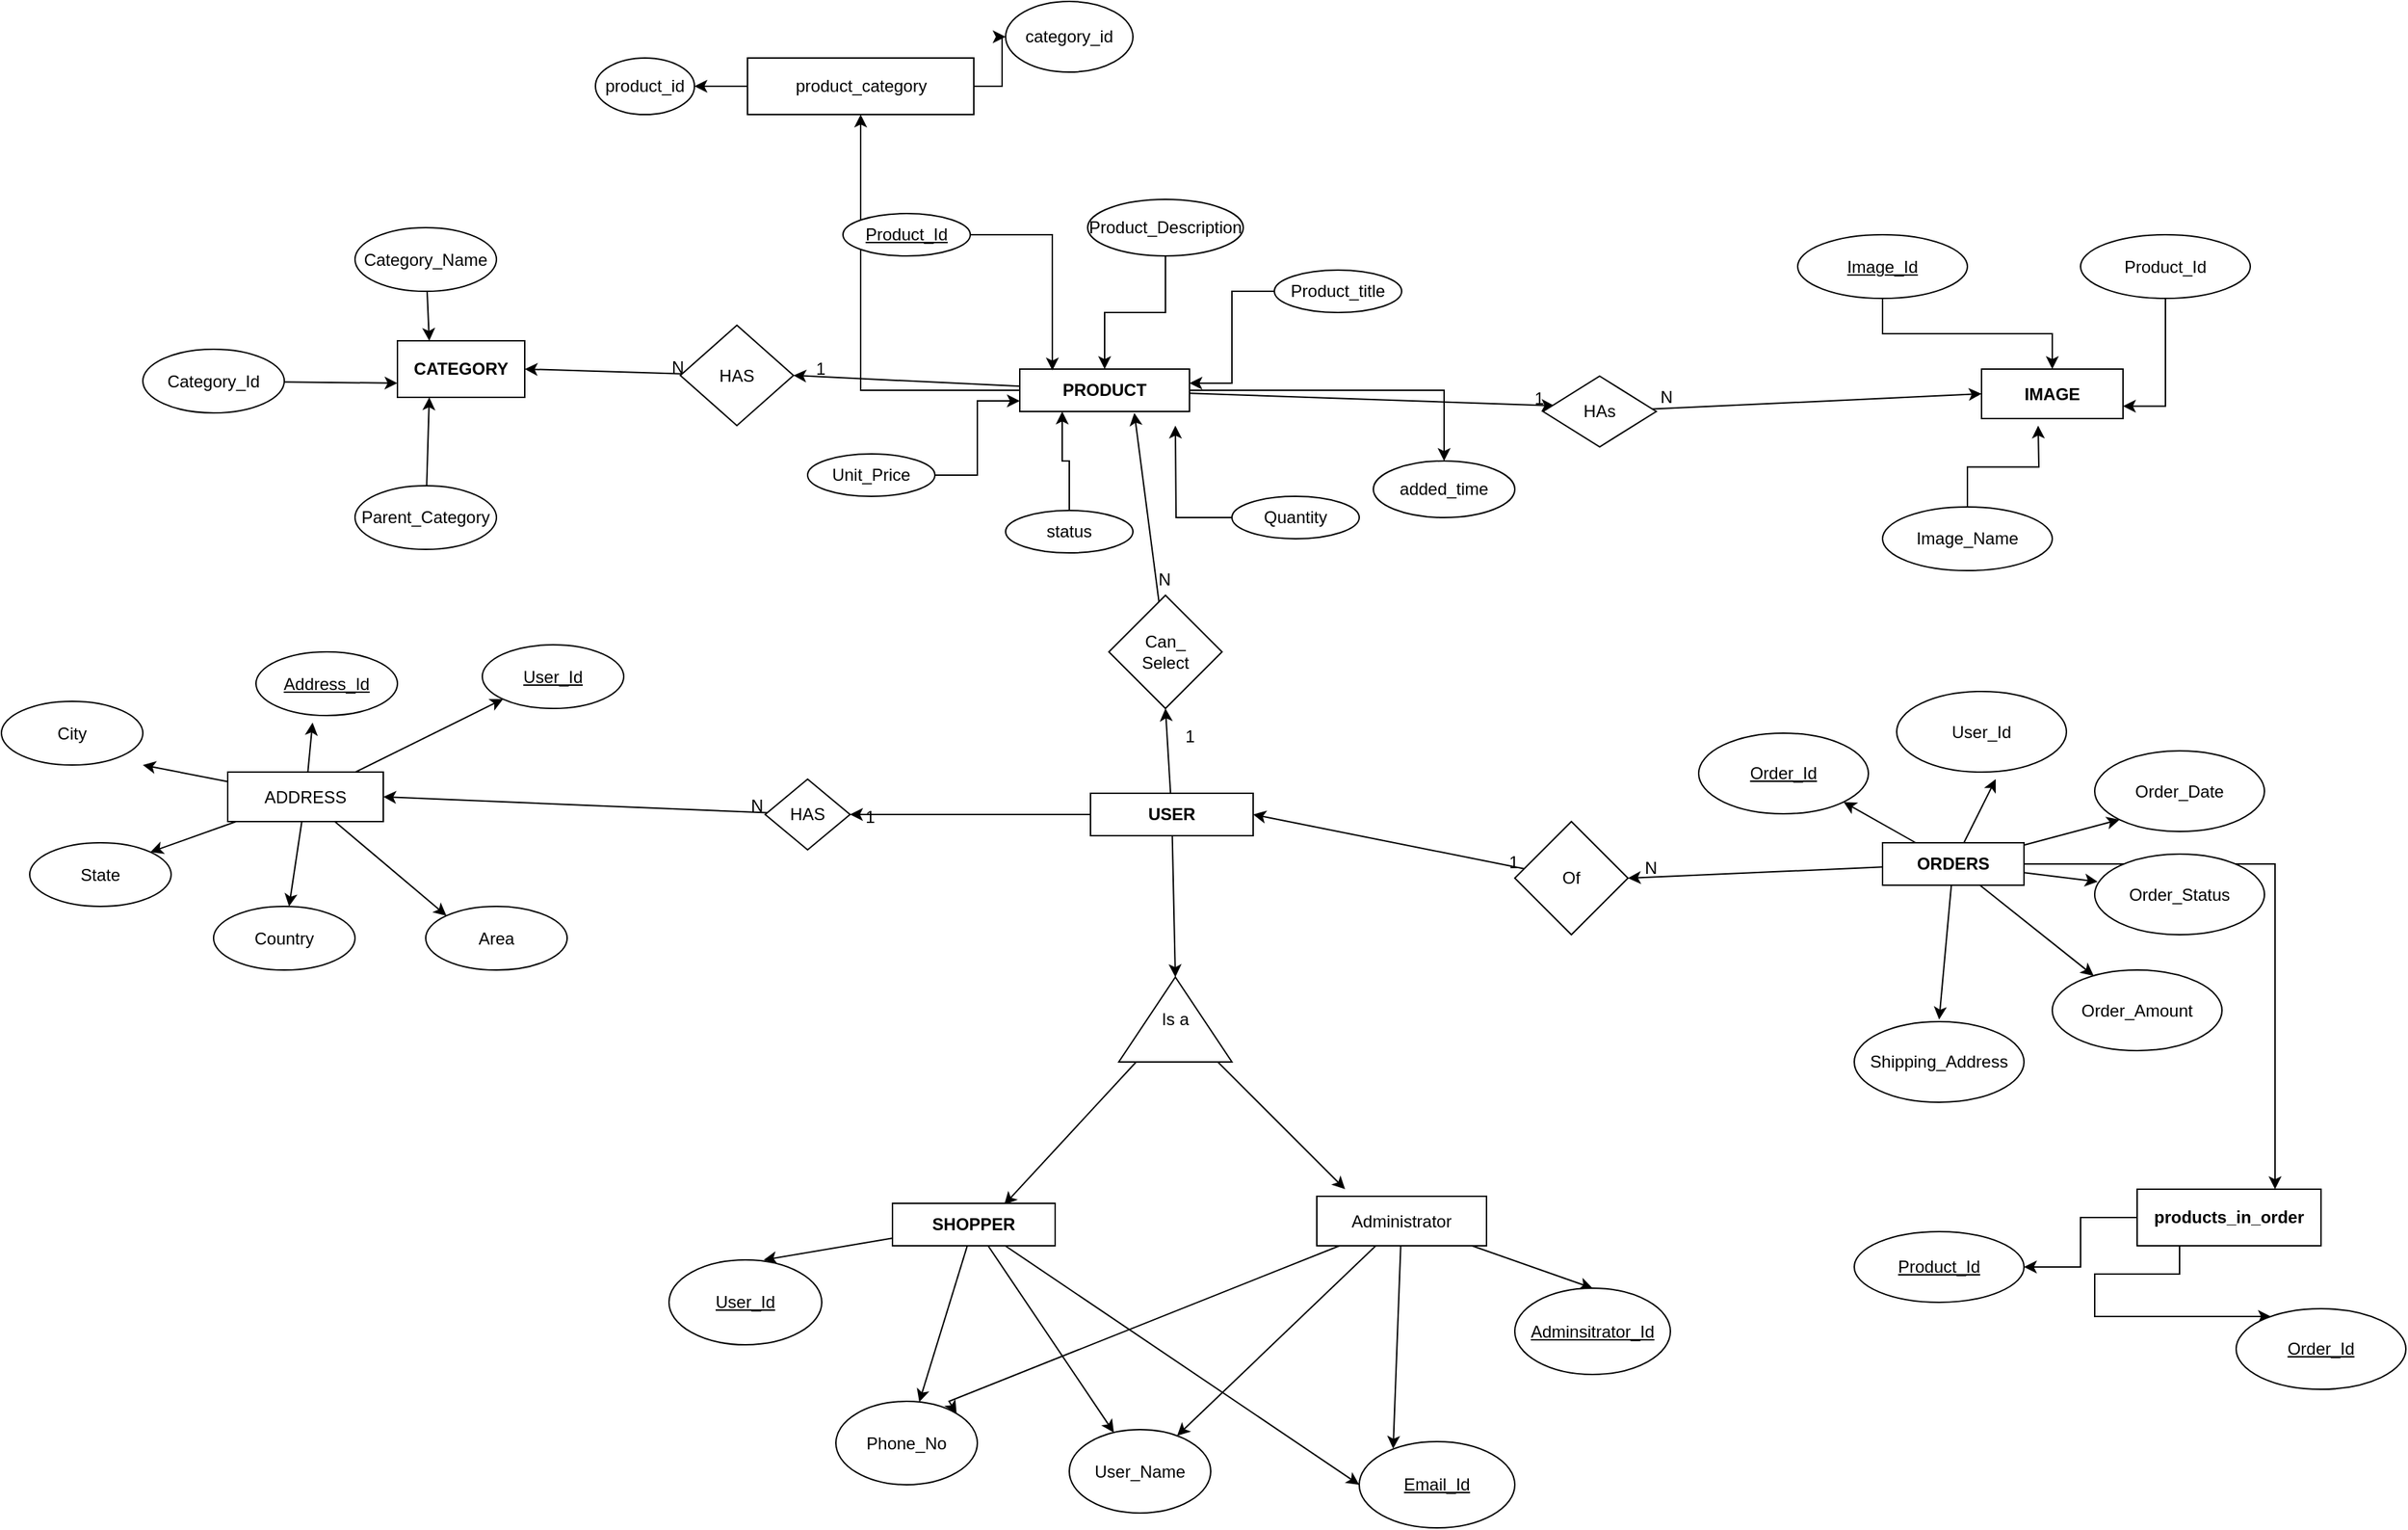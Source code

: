 <mxfile version="11.2.2" type="device" pages="1"><diagram id="30XFVmpmBYll_bQ-u8K9" name="Page-1"><mxGraphModel dx="1102" dy="567" grid="1" gridSize="10" guides="1" tooltips="1" connect="1" arrows="1" fold="1" page="1" pageScale="1" pageWidth="850" pageHeight="1100" math="0" shadow="0"><root><mxCell id="0"/><mxCell id="1" parent="0"/><mxCell id="avfpw9Mhm8iB3kP9FzC_-1" style="edgeStyle=none;rounded=0;orthogonalLoop=1;jettySize=auto;html=1;entryX=0.1;entryY=0.42;entryDx=0;entryDy=0;entryPerimeter=0;" parent="1" source="avfpw9Mhm8iB3kP9FzC_-3" target="avfpw9Mhm8iB3kP9FzC_-17" edge="1"><mxGeometry relative="1" as="geometry"/></mxCell><mxCell id="avfpw9Mhm8iB3kP9FzC_-2" style="edgeStyle=none;rounded=0;orthogonalLoop=1;jettySize=auto;html=1;entryX=1;entryY=0.5;entryDx=0;entryDy=0;" parent="1" source="avfpw9Mhm8iB3kP9FzC_-3" target="avfpw9Mhm8iB3kP9FzC_-35" edge="1"><mxGeometry relative="1" as="geometry"><mxPoint x="680" y="500" as="targetPoint"/></mxGeometry></mxCell><mxCell id="krE3_7-9GtXC_0aFvj1F-1" style="edgeStyle=orthogonalEdgeStyle;rounded=0;orthogonalLoop=1;jettySize=auto;html=1;" edge="1" parent="1" source="avfpw9Mhm8iB3kP9FzC_-3" target="krE3_7-9GtXC_0aFvj1F-2"><mxGeometry relative="1" as="geometry"><mxPoint x="1100" y="590" as="targetPoint"/></mxGeometry></mxCell><mxCell id="krE3_7-9GtXC_0aFvj1F-3" style="edgeStyle=orthogonalEdgeStyle;rounded=0;orthogonalLoop=1;jettySize=auto;html=1;" edge="1" parent="1" source="avfpw9Mhm8iB3kP9FzC_-3" target="krE3_7-9GtXC_0aFvj1F-4"><mxGeometry relative="1" as="geometry"><mxPoint x="680" y="230" as="targetPoint"/></mxGeometry></mxCell><mxCell id="avfpw9Mhm8iB3kP9FzC_-3" value="&lt;b&gt;PRODUCT&lt;/b&gt;" style="rounded=0;whiteSpace=wrap;html=1;" parent="1" vertex="1"><mxGeometry x="820" y="490" width="120" height="30" as="geometry"/></mxCell><mxCell id="avfpw9Mhm8iB3kP9FzC_-4" style="edgeStyle=orthogonalEdgeStyle;rounded=0;orthogonalLoop=1;jettySize=auto;html=1;entryX=0;entryY=0.75;entryDx=0;entryDy=0;" parent="1" source="avfpw9Mhm8iB3kP9FzC_-5" target="avfpw9Mhm8iB3kP9FzC_-3" edge="1"><mxGeometry relative="1" as="geometry"/></mxCell><mxCell id="avfpw9Mhm8iB3kP9FzC_-5" value="Unit_Price" style="ellipse;whiteSpace=wrap;html=1;" parent="1" vertex="1"><mxGeometry x="670" y="550" width="90" height="30" as="geometry"/></mxCell><mxCell id="avfpw9Mhm8iB3kP9FzC_-6" style="edgeStyle=orthogonalEdgeStyle;rounded=0;orthogonalLoop=1;jettySize=auto;html=1;entryX=0.25;entryY=1;entryDx=0;entryDy=0;" parent="1" source="avfpw9Mhm8iB3kP9FzC_-7" target="avfpw9Mhm8iB3kP9FzC_-3" edge="1"><mxGeometry relative="1" as="geometry"/></mxCell><mxCell id="avfpw9Mhm8iB3kP9FzC_-7" value="status" style="ellipse;whiteSpace=wrap;html=1;" parent="1" vertex="1"><mxGeometry x="810" y="590" width="90" height="30" as="geometry"/></mxCell><mxCell id="avfpw9Mhm8iB3kP9FzC_-8" style="edgeStyle=orthogonalEdgeStyle;rounded=0;orthogonalLoop=1;jettySize=auto;html=1;" parent="1" source="avfpw9Mhm8iB3kP9FzC_-9" edge="1"><mxGeometry relative="1" as="geometry"><mxPoint x="930" y="530" as="targetPoint"/></mxGeometry></mxCell><mxCell id="avfpw9Mhm8iB3kP9FzC_-9" value="Quantity" style="ellipse;whiteSpace=wrap;html=1;" parent="1" vertex="1"><mxGeometry x="970" y="580" width="90" height="30" as="geometry"/></mxCell><mxCell id="avfpw9Mhm8iB3kP9FzC_-10" style="edgeStyle=orthogonalEdgeStyle;rounded=0;orthogonalLoop=1;jettySize=auto;html=1;" parent="1" source="avfpw9Mhm8iB3kP9FzC_-11" edge="1"><mxGeometry relative="1" as="geometry"><mxPoint x="940" y="500" as="targetPoint"/><Array as="points"><mxPoint x="970" y="435"/><mxPoint x="970" y="500"/><mxPoint x="940" y="500"/></Array></mxGeometry></mxCell><mxCell id="avfpw9Mhm8iB3kP9FzC_-11" value="Product_title" style="ellipse;whiteSpace=wrap;html=1;" parent="1" vertex="1"><mxGeometry x="1000" y="420" width="90" height="30" as="geometry"/></mxCell><mxCell id="avfpw9Mhm8iB3kP9FzC_-12" value="" style="edgeStyle=orthogonalEdgeStyle;rounded=0;orthogonalLoop=1;jettySize=auto;html=1;" parent="1" source="avfpw9Mhm8iB3kP9FzC_-13" target="avfpw9Mhm8iB3kP9FzC_-3" edge="1"><mxGeometry relative="1" as="geometry"/></mxCell><mxCell id="avfpw9Mhm8iB3kP9FzC_-13" value="Product_Description" style="ellipse;whiteSpace=wrap;html=1;" parent="1" vertex="1"><mxGeometry x="868" y="370" width="110" height="40" as="geometry"/></mxCell><mxCell id="avfpw9Mhm8iB3kP9FzC_-14" style="edgeStyle=orthogonalEdgeStyle;rounded=0;orthogonalLoop=1;jettySize=auto;html=1;entryX=0.192;entryY=0.033;entryDx=0;entryDy=0;entryPerimeter=0;" parent="1" source="avfpw9Mhm8iB3kP9FzC_-15" target="avfpw9Mhm8iB3kP9FzC_-3" edge="1"><mxGeometry relative="1" as="geometry"/></mxCell><mxCell id="avfpw9Mhm8iB3kP9FzC_-15" value="&lt;u&gt;Product_Id&lt;/u&gt;" style="ellipse;whiteSpace=wrap;html=1;" parent="1" vertex="1"><mxGeometry x="695" y="380" width="90" height="30" as="geometry"/></mxCell><mxCell id="avfpw9Mhm8iB3kP9FzC_-16" style="edgeStyle=none;rounded=0;orthogonalLoop=1;jettySize=auto;html=1;entryX=0;entryY=0.5;entryDx=0;entryDy=0;" parent="1" source="avfpw9Mhm8iB3kP9FzC_-17" target="avfpw9Mhm8iB3kP9FzC_-18" edge="1"><mxGeometry relative="1" as="geometry"/></mxCell><mxCell id="avfpw9Mhm8iB3kP9FzC_-17" value="HAs" style="rhombus;whiteSpace=wrap;html=1;" parent="1" vertex="1"><mxGeometry x="1190" y="495" width="80" height="50" as="geometry"/></mxCell><mxCell id="avfpw9Mhm8iB3kP9FzC_-18" value="&lt;b&gt;IMAGE&lt;/b&gt;" style="rounded=0;whiteSpace=wrap;html=1;" parent="1" vertex="1"><mxGeometry x="1500" y="490" width="100" height="35" as="geometry"/></mxCell><mxCell id="avfpw9Mhm8iB3kP9FzC_-19" style="edgeStyle=orthogonalEdgeStyle;rounded=0;orthogonalLoop=1;jettySize=auto;html=1;exitX=0.5;exitY=1;exitDx=0;exitDy=0;entryX=0.5;entryY=0;entryDx=0;entryDy=0;" parent="1" source="avfpw9Mhm8iB3kP9FzC_-20" target="avfpw9Mhm8iB3kP9FzC_-18" edge="1"><mxGeometry relative="1" as="geometry"><mxPoint x="1430" y="480" as="targetPoint"/></mxGeometry></mxCell><mxCell id="avfpw9Mhm8iB3kP9FzC_-20" value="&lt;u&gt;Image_Id&lt;/u&gt;" style="ellipse;whiteSpace=wrap;html=1;" parent="1" vertex="1"><mxGeometry x="1370" y="395" width="120" height="45" as="geometry"/></mxCell><mxCell id="avfpw9Mhm8iB3kP9FzC_-21" style="edgeStyle=orthogonalEdgeStyle;rounded=0;orthogonalLoop=1;jettySize=auto;html=1;entryX=1;entryY=0.75;entryDx=0;entryDy=0;" parent="1" source="avfpw9Mhm8iB3kP9FzC_-22" target="avfpw9Mhm8iB3kP9FzC_-18" edge="1"><mxGeometry relative="1" as="geometry"/></mxCell><mxCell id="avfpw9Mhm8iB3kP9FzC_-22" value="Product_Id" style="ellipse;whiteSpace=wrap;html=1;" parent="1" vertex="1"><mxGeometry x="1570" y="395" width="120" height="45" as="geometry"/></mxCell><mxCell id="avfpw9Mhm8iB3kP9FzC_-23" style="edgeStyle=orthogonalEdgeStyle;rounded=0;orthogonalLoop=1;jettySize=auto;html=1;" parent="1" source="avfpw9Mhm8iB3kP9FzC_-24" edge="1"><mxGeometry relative="1" as="geometry"><mxPoint x="1540" y="530" as="targetPoint"/></mxGeometry></mxCell><mxCell id="avfpw9Mhm8iB3kP9FzC_-24" value="Image_Name" style="ellipse;whiteSpace=wrap;html=1;" parent="1" vertex="1"><mxGeometry x="1430" y="587.5" width="120" height="45" as="geometry"/></mxCell><mxCell id="avfpw9Mhm8iB3kP9FzC_-25" value="1" style="text;html=1;resizable=0;points=[];autosize=1;align=left;verticalAlign=top;spacingTop=-4;" parent="1" vertex="1"><mxGeometry x="1182" y="501" width="20" height="20" as="geometry"/></mxCell><mxCell id="avfpw9Mhm8iB3kP9FzC_-26" value="N" style="text;html=1;resizable=0;points=[];autosize=1;align=left;verticalAlign=top;spacingTop=-4;" parent="1" vertex="1"><mxGeometry x="1271" y="500" width="20" height="20" as="geometry"/></mxCell><mxCell id="avfpw9Mhm8iB3kP9FzC_-27" value="&lt;b&gt;CATEGORY&lt;/b&gt;" style="rounded=0;whiteSpace=wrap;html=1;" parent="1" vertex="1"><mxGeometry x="380" y="470" width="90" height="40" as="geometry"/></mxCell><mxCell id="avfpw9Mhm8iB3kP9FzC_-28" style="edgeStyle=none;rounded=0;orthogonalLoop=1;jettySize=auto;html=1;entryX=0;entryY=0.75;entryDx=0;entryDy=0;" parent="1" source="avfpw9Mhm8iB3kP9FzC_-29" target="avfpw9Mhm8iB3kP9FzC_-27" edge="1"><mxGeometry relative="1" as="geometry"/></mxCell><mxCell id="avfpw9Mhm8iB3kP9FzC_-29" value="Category_Id" style="ellipse;whiteSpace=wrap;html=1;" parent="1" vertex="1"><mxGeometry x="200" y="476" width="100" height="45" as="geometry"/></mxCell><mxCell id="avfpw9Mhm8iB3kP9FzC_-30" style="edgeStyle=none;rounded=0;orthogonalLoop=1;jettySize=auto;html=1;entryX=0.25;entryY=1;entryDx=0;entryDy=0;" parent="1" source="avfpw9Mhm8iB3kP9FzC_-31" target="avfpw9Mhm8iB3kP9FzC_-27" edge="1"><mxGeometry relative="1" as="geometry"/></mxCell><mxCell id="avfpw9Mhm8iB3kP9FzC_-31" value="Parent_Category" style="ellipse;whiteSpace=wrap;html=1;" parent="1" vertex="1"><mxGeometry x="350" y="572.5" width="100" height="45" as="geometry"/></mxCell><mxCell id="avfpw9Mhm8iB3kP9FzC_-32" style="edgeStyle=none;rounded=0;orthogonalLoop=1;jettySize=auto;html=1;entryX=0.25;entryY=0;entryDx=0;entryDy=0;" parent="1" source="avfpw9Mhm8iB3kP9FzC_-33" target="avfpw9Mhm8iB3kP9FzC_-27" edge="1"><mxGeometry relative="1" as="geometry"/></mxCell><mxCell id="avfpw9Mhm8iB3kP9FzC_-33" value="Category_Name" style="ellipse;whiteSpace=wrap;html=1;" parent="1" vertex="1"><mxGeometry x="350" y="390" width="100" height="45" as="geometry"/></mxCell><mxCell id="avfpw9Mhm8iB3kP9FzC_-34" style="edgeStyle=none;rounded=0;orthogonalLoop=1;jettySize=auto;html=1;entryX=1;entryY=0.5;entryDx=0;entryDy=0;" parent="1" source="avfpw9Mhm8iB3kP9FzC_-35" target="avfpw9Mhm8iB3kP9FzC_-27" edge="1"><mxGeometry relative="1" as="geometry"/></mxCell><mxCell id="avfpw9Mhm8iB3kP9FzC_-35" value="HAS" style="rhombus;whiteSpace=wrap;html=1;" parent="1" vertex="1"><mxGeometry x="580" y="459" width="80" height="71" as="geometry"/></mxCell><mxCell id="avfpw9Mhm8iB3kP9FzC_-36" value="1" style="text;html=1;resizable=0;points=[];autosize=1;align=left;verticalAlign=top;spacingTop=-4;" parent="1" vertex="1"><mxGeometry x="674" y="480" width="20" height="20" as="geometry"/></mxCell><mxCell id="avfpw9Mhm8iB3kP9FzC_-37" value="N" style="text;html=1;resizable=0;points=[];autosize=1;align=left;verticalAlign=top;spacingTop=-4;" parent="1" vertex="1"><mxGeometry x="572" y="479" width="20" height="20" as="geometry"/></mxCell><mxCell id="avfpw9Mhm8iB3kP9FzC_-38" style="edgeStyle=none;rounded=0;orthogonalLoop=1;jettySize=auto;html=1;entryX=1;entryY=0.5;entryDx=0;entryDy=0;" parent="1" source="avfpw9Mhm8iB3kP9FzC_-42" target="avfpw9Mhm8iB3kP9FzC_-45" edge="1"><mxGeometry relative="1" as="geometry"/></mxCell><mxCell id="avfpw9Mhm8iB3kP9FzC_-39" style="edgeStyle=none;rounded=0;orthogonalLoop=1;jettySize=auto;html=1;entryX=0.5;entryY=1;entryDx=0;entryDy=0;" parent="1" source="avfpw9Mhm8iB3kP9FzC_-42" target="avfpw9Mhm8iB3kP9FzC_-62" edge="1"><mxGeometry relative="1" as="geometry"/></mxCell><mxCell id="avfpw9Mhm8iB3kP9FzC_-40" value="1" style="text;html=1;resizable=0;points=[];align=center;verticalAlign=middle;labelBackgroundColor=#ffffff;" parent="avfpw9Mhm8iB3kP9FzC_-39" vertex="1" connectable="0"><mxGeometry x="0.463" y="-2" relative="1" as="geometry"><mxPoint x="14" y="4" as="offset"/></mxGeometry></mxCell><mxCell id="avfpw9Mhm8iB3kP9FzC_-41" style="edgeStyle=none;rounded=0;orthogonalLoop=1;jettySize=auto;html=1;entryX=1;entryY=0.5;entryDx=0;entryDy=0;" parent="1" source="avfpw9Mhm8iB3kP9FzC_-42" target="avfpw9Mhm8iB3kP9FzC_-78" edge="1"><mxGeometry relative="1" as="geometry"/></mxCell><mxCell id="avfpw9Mhm8iB3kP9FzC_-42" value="&lt;b&gt;USER&lt;/b&gt;" style="rounded=0;whiteSpace=wrap;html=1;" parent="1" vertex="1"><mxGeometry x="870" y="790" width="115" height="30" as="geometry"/></mxCell><mxCell id="avfpw9Mhm8iB3kP9FzC_-43" style="edgeStyle=none;rounded=0;orthogonalLoop=1;jettySize=auto;html=1;entryX=0.687;entryY=0.033;entryDx=0;entryDy=0;entryPerimeter=0;" parent="1" source="avfpw9Mhm8iB3kP9FzC_-45" target="avfpw9Mhm8iB3kP9FzC_-50" edge="1"><mxGeometry relative="1" as="geometry"/></mxCell><mxCell id="avfpw9Mhm8iB3kP9FzC_-44" style="edgeStyle=none;rounded=0;orthogonalLoop=1;jettySize=auto;html=1;" parent="1" source="avfpw9Mhm8iB3kP9FzC_-45" edge="1"><mxGeometry relative="1" as="geometry"><mxPoint x="1050" y="1070" as="targetPoint"/></mxGeometry></mxCell><mxCell id="avfpw9Mhm8iB3kP9FzC_-45" value="Is a" style="triangle;whiteSpace=wrap;html=1;direction=north;" parent="1" vertex="1"><mxGeometry x="890" y="920" width="80" height="60" as="geometry"/></mxCell><mxCell id="avfpw9Mhm8iB3kP9FzC_-46" style="edgeStyle=none;rounded=0;orthogonalLoop=1;jettySize=auto;html=1;entryX=0.62;entryY=0;entryDx=0;entryDy=0;entryPerimeter=0;" parent="1" source="avfpw9Mhm8iB3kP9FzC_-50" target="avfpw9Mhm8iB3kP9FzC_-59" edge="1"><mxGeometry relative="1" as="geometry"/></mxCell><mxCell id="avfpw9Mhm8iB3kP9FzC_-47" style="edgeStyle=none;rounded=0;orthogonalLoop=1;jettySize=auto;html=1;" parent="1" source="avfpw9Mhm8iB3kP9FzC_-50" target="avfpw9Mhm8iB3kP9FzC_-57" edge="1"><mxGeometry relative="1" as="geometry"><mxPoint x="810" y="1220" as="targetPoint"/></mxGeometry></mxCell><mxCell id="avfpw9Mhm8iB3kP9FzC_-48" style="edgeStyle=none;rounded=0;orthogonalLoop=1;jettySize=auto;html=1;" parent="1" source="avfpw9Mhm8iB3kP9FzC_-50" target="avfpw9Mhm8iB3kP9FzC_-56" edge="1"><mxGeometry relative="1" as="geometry"/></mxCell><mxCell id="avfpw9Mhm8iB3kP9FzC_-49" style="edgeStyle=none;rounded=0;orthogonalLoop=1;jettySize=auto;html=1;entryX=0;entryY=0.5;entryDx=0;entryDy=0;" parent="1" source="avfpw9Mhm8iB3kP9FzC_-50" target="avfpw9Mhm8iB3kP9FzC_-58" edge="1"><mxGeometry relative="1" as="geometry"/></mxCell><mxCell id="avfpw9Mhm8iB3kP9FzC_-50" value="&lt;b&gt;SHOPPER&lt;/b&gt;" style="rounded=0;whiteSpace=wrap;html=1;" parent="1" vertex="1"><mxGeometry x="730" y="1080" width="115" height="30" as="geometry"/></mxCell><mxCell id="avfpw9Mhm8iB3kP9FzC_-51" style="edgeStyle=none;rounded=0;orthogonalLoop=1;jettySize=auto;html=1;entryX=0.218;entryY=0.082;entryDx=0;entryDy=0;entryPerimeter=0;" parent="1" source="avfpw9Mhm8iB3kP9FzC_-55" target="avfpw9Mhm8iB3kP9FzC_-58" edge="1"><mxGeometry relative="1" as="geometry"/></mxCell><mxCell id="avfpw9Mhm8iB3kP9FzC_-52" style="edgeStyle=none;rounded=0;orthogonalLoop=1;jettySize=auto;html=1;" parent="1" source="avfpw9Mhm8iB3kP9FzC_-55" target="avfpw9Mhm8iB3kP9FzC_-56" edge="1"><mxGeometry relative="1" as="geometry"/></mxCell><mxCell id="avfpw9Mhm8iB3kP9FzC_-53" style="edgeStyle=none;rounded=0;orthogonalLoop=1;jettySize=auto;html=1;entryX=1;entryY=0;entryDx=0;entryDy=0;" parent="1" source="avfpw9Mhm8iB3kP9FzC_-55" target="avfpw9Mhm8iB3kP9FzC_-57" edge="1"><mxGeometry relative="1" as="geometry"><Array as="points"><mxPoint x="770" y="1220"/></Array></mxGeometry></mxCell><mxCell id="avfpw9Mhm8iB3kP9FzC_-54" style="edgeStyle=none;rounded=0;orthogonalLoop=1;jettySize=auto;html=1;entryX=0.5;entryY=0;entryDx=0;entryDy=0;" parent="1" source="avfpw9Mhm8iB3kP9FzC_-55" target="avfpw9Mhm8iB3kP9FzC_-76" edge="1"><mxGeometry relative="1" as="geometry"/></mxCell><mxCell id="avfpw9Mhm8iB3kP9FzC_-55" value="Administrator" style="rounded=0;whiteSpace=wrap;html=1;" parent="1" vertex="1"><mxGeometry x="1030" y="1075" width="120" height="35" as="geometry"/></mxCell><mxCell id="avfpw9Mhm8iB3kP9FzC_-56" value="User_Name" style="ellipse;whiteSpace=wrap;html=1;" parent="1" vertex="1"><mxGeometry x="855" y="1240" width="100" height="59" as="geometry"/></mxCell><mxCell id="avfpw9Mhm8iB3kP9FzC_-57" value="Phone_No" style="ellipse;whiteSpace=wrap;html=1;" parent="1" vertex="1"><mxGeometry x="690" y="1220" width="100" height="59" as="geometry"/></mxCell><mxCell id="avfpw9Mhm8iB3kP9FzC_-58" value="&lt;u&gt;Email_Id&lt;/u&gt;" style="ellipse;whiteSpace=wrap;html=1;" parent="1" vertex="1"><mxGeometry x="1060" y="1248.5" width="110" height="61" as="geometry"/></mxCell><mxCell id="avfpw9Mhm8iB3kP9FzC_-59" value="&lt;u&gt;User_Id&lt;/u&gt;" style="ellipse;whiteSpace=wrap;html=1;" parent="1" vertex="1"><mxGeometry x="572" y="1120" width="108" height="60" as="geometry"/></mxCell><mxCell id="avfpw9Mhm8iB3kP9FzC_-60" style="edgeStyle=none;rounded=0;orthogonalLoop=1;jettySize=auto;html=1;entryX=0.675;entryY=1.033;entryDx=0;entryDy=0;entryPerimeter=0;" parent="1" source="avfpw9Mhm8iB3kP9FzC_-62" target="avfpw9Mhm8iB3kP9FzC_-3" edge="1"><mxGeometry relative="1" as="geometry"/></mxCell><mxCell id="avfpw9Mhm8iB3kP9FzC_-61" value="N" style="text;html=1;resizable=0;points=[];align=center;verticalAlign=middle;labelBackgroundColor=#ffffff;" parent="avfpw9Mhm8iB3kP9FzC_-60" vertex="1" connectable="0"><mxGeometry x="-0.775" y="-5" relative="1" as="geometry"><mxPoint as="offset"/></mxGeometry></mxCell><mxCell id="avfpw9Mhm8iB3kP9FzC_-62" value="Can_&lt;br&gt;Select" style="rhombus;whiteSpace=wrap;html=1;" parent="1" vertex="1"><mxGeometry x="883" y="650" width="80" height="80" as="geometry"/></mxCell><mxCell id="avfpw9Mhm8iB3kP9FzC_-63" style="edgeStyle=none;rounded=0;orthogonalLoop=1;jettySize=auto;html=1;" parent="1" source="avfpw9Mhm8iB3kP9FzC_-69" target="avfpw9Mhm8iB3kP9FzC_-74" edge="1"><mxGeometry relative="1" as="geometry"/></mxCell><mxCell id="avfpw9Mhm8iB3kP9FzC_-64" style="edgeStyle=none;rounded=0;orthogonalLoop=1;jettySize=auto;html=1;entryX=0;entryY=0;entryDx=0;entryDy=0;" parent="1" source="avfpw9Mhm8iB3kP9FzC_-69" target="avfpw9Mhm8iB3kP9FzC_-73" edge="1"><mxGeometry relative="1" as="geometry"/></mxCell><mxCell id="avfpw9Mhm8iB3kP9FzC_-65" style="edgeStyle=none;rounded=0;orthogonalLoop=1;jettySize=auto;html=1;entryX=0;entryY=1;entryDx=0;entryDy=0;" parent="1" source="avfpw9Mhm8iB3kP9FzC_-69" target="avfpw9Mhm8iB3kP9FzC_-71" edge="1"><mxGeometry relative="1" as="geometry"/></mxCell><mxCell id="avfpw9Mhm8iB3kP9FzC_-66" style="edgeStyle=none;rounded=0;orthogonalLoop=1;jettySize=auto;html=1;entryX=1;entryY=0;entryDx=0;entryDy=0;" parent="1" source="avfpw9Mhm8iB3kP9FzC_-69" target="avfpw9Mhm8iB3kP9FzC_-72" edge="1"><mxGeometry relative="1" as="geometry"/></mxCell><mxCell id="avfpw9Mhm8iB3kP9FzC_-67" style="edgeStyle=none;rounded=0;orthogonalLoop=1;jettySize=auto;html=1;" parent="1" source="avfpw9Mhm8iB3kP9FzC_-69" edge="1"><mxGeometry relative="1" as="geometry"><mxPoint x="200" y="770" as="targetPoint"/></mxGeometry></mxCell><mxCell id="avfpw9Mhm8iB3kP9FzC_-68" style="edgeStyle=none;rounded=0;orthogonalLoop=1;jettySize=auto;html=1;" parent="1" source="avfpw9Mhm8iB3kP9FzC_-69" edge="1"><mxGeometry relative="1" as="geometry"><mxPoint x="320" y="740" as="targetPoint"/></mxGeometry></mxCell><mxCell id="avfpw9Mhm8iB3kP9FzC_-69" value="ADDRESS" style="rounded=0;whiteSpace=wrap;html=1;" parent="1" vertex="1"><mxGeometry x="260" y="775" width="110" height="35" as="geometry"/></mxCell><mxCell id="avfpw9Mhm8iB3kP9FzC_-70" value="City" style="ellipse;whiteSpace=wrap;html=1;" parent="1" vertex="1"><mxGeometry x="100" y="725" width="100" height="45" as="geometry"/></mxCell><mxCell id="avfpw9Mhm8iB3kP9FzC_-71" value="&lt;u&gt;User_Id&lt;/u&gt;" style="ellipse;whiteSpace=wrap;html=1;" parent="1" vertex="1"><mxGeometry x="440" y="685" width="100" height="45" as="geometry"/></mxCell><mxCell id="avfpw9Mhm8iB3kP9FzC_-72" value="State" style="ellipse;whiteSpace=wrap;html=1;" parent="1" vertex="1"><mxGeometry x="120" y="825" width="100" height="45" as="geometry"/></mxCell><mxCell id="avfpw9Mhm8iB3kP9FzC_-73" value="Area" style="ellipse;whiteSpace=wrap;html=1;" parent="1" vertex="1"><mxGeometry x="400" y="870" width="100" height="45" as="geometry"/></mxCell><mxCell id="avfpw9Mhm8iB3kP9FzC_-74" value="Country" style="ellipse;whiteSpace=wrap;html=1;" parent="1" vertex="1"><mxGeometry x="250" y="870" width="100" height="45" as="geometry"/></mxCell><mxCell id="avfpw9Mhm8iB3kP9FzC_-75" value="&lt;u&gt;Address_Id&lt;/u&gt;" style="ellipse;whiteSpace=wrap;html=1;" parent="1" vertex="1"><mxGeometry x="280" y="690" width="100" height="45" as="geometry"/></mxCell><mxCell id="avfpw9Mhm8iB3kP9FzC_-76" value="&lt;u&gt;Adminsitrator_Id&lt;/u&gt;" style="ellipse;whiteSpace=wrap;html=1;" parent="1" vertex="1"><mxGeometry x="1170" y="1140" width="110" height="61" as="geometry"/></mxCell><mxCell id="avfpw9Mhm8iB3kP9FzC_-77" style="edgeStyle=none;rounded=0;orthogonalLoop=1;jettySize=auto;html=1;entryX=1;entryY=0.5;entryDx=0;entryDy=0;" parent="1" source="avfpw9Mhm8iB3kP9FzC_-78" target="avfpw9Mhm8iB3kP9FzC_-69" edge="1"><mxGeometry relative="1" as="geometry"/></mxCell><mxCell id="avfpw9Mhm8iB3kP9FzC_-78" value="HAS" style="rhombus;whiteSpace=wrap;html=1;" parent="1" vertex="1"><mxGeometry x="640" y="780" width="60" height="50" as="geometry"/></mxCell><mxCell id="avfpw9Mhm8iB3kP9FzC_-79" value="1" style="text;html=1;resizable=0;points=[];autosize=1;align=left;verticalAlign=top;spacingTop=-4;" parent="1" vertex="1"><mxGeometry x="709" y="797" width="20" height="20" as="geometry"/></mxCell><mxCell id="avfpw9Mhm8iB3kP9FzC_-80" value="N" style="text;html=1;resizable=0;points=[];autosize=1;align=left;verticalAlign=top;spacingTop=-4;" parent="1" vertex="1"><mxGeometry x="628" y="789" width="20" height="20" as="geometry"/></mxCell><mxCell id="avfpw9Mhm8iB3kP9FzC_-81" style="edgeStyle=none;rounded=0;orthogonalLoop=1;jettySize=auto;html=1;entryX=1;entryY=0.5;entryDx=0;entryDy=0;" parent="1" source="avfpw9Mhm8iB3kP9FzC_-89" target="avfpw9Mhm8iB3kP9FzC_-97" edge="1"><mxGeometry relative="1" as="geometry"/></mxCell><mxCell id="avfpw9Mhm8iB3kP9FzC_-82" style="edgeStyle=none;rounded=0;orthogonalLoop=1;jettySize=auto;html=1;entryX=1;entryY=1;entryDx=0;entryDy=0;" parent="1" source="avfpw9Mhm8iB3kP9FzC_-89" target="avfpw9Mhm8iB3kP9FzC_-90" edge="1"><mxGeometry relative="1" as="geometry"/></mxCell><mxCell id="avfpw9Mhm8iB3kP9FzC_-83" style="edgeStyle=none;rounded=0;orthogonalLoop=1;jettySize=auto;html=1;" parent="1" source="avfpw9Mhm8iB3kP9FzC_-89" edge="1"><mxGeometry relative="1" as="geometry"><mxPoint x="1510" y="780" as="targetPoint"/></mxGeometry></mxCell><mxCell id="avfpw9Mhm8iB3kP9FzC_-84" style="edgeStyle=none;rounded=0;orthogonalLoop=1;jettySize=auto;html=1;entryX=0;entryY=1;entryDx=0;entryDy=0;" parent="1" source="avfpw9Mhm8iB3kP9FzC_-89" target="avfpw9Mhm8iB3kP9FzC_-93" edge="1"><mxGeometry relative="1" as="geometry"/></mxCell><mxCell id="avfpw9Mhm8iB3kP9FzC_-85" style="edgeStyle=none;rounded=0;orthogonalLoop=1;jettySize=auto;html=1;entryX=0.017;entryY=0.342;entryDx=0;entryDy=0;entryPerimeter=0;" parent="1" source="avfpw9Mhm8iB3kP9FzC_-89" target="avfpw9Mhm8iB3kP9FzC_-92" edge="1"><mxGeometry relative="1" as="geometry"/></mxCell><mxCell id="avfpw9Mhm8iB3kP9FzC_-86" style="edgeStyle=none;rounded=0;orthogonalLoop=1;jettySize=auto;html=1;" parent="1" source="avfpw9Mhm8iB3kP9FzC_-89" target="avfpw9Mhm8iB3kP9FzC_-94" edge="1"><mxGeometry relative="1" as="geometry"/></mxCell><mxCell id="avfpw9Mhm8iB3kP9FzC_-87" style="edgeStyle=none;rounded=0;orthogonalLoop=1;jettySize=auto;html=1;" parent="1" source="avfpw9Mhm8iB3kP9FzC_-89" edge="1"><mxGeometry relative="1" as="geometry"><mxPoint x="1470" y="950" as="targetPoint"/></mxGeometry></mxCell><mxCell id="avfpw9Mhm8iB3kP9FzC_-129" style="edgeStyle=orthogonalEdgeStyle;rounded=0;orthogonalLoop=1;jettySize=auto;html=1;entryX=0.75;entryY=0;entryDx=0;entryDy=0;" parent="1" source="avfpw9Mhm8iB3kP9FzC_-89" target="avfpw9Mhm8iB3kP9FzC_-117" edge="1"><mxGeometry relative="1" as="geometry"/></mxCell><mxCell id="avfpw9Mhm8iB3kP9FzC_-89" value="&lt;b&gt;ORDERS&lt;/b&gt;" style="rounded=0;whiteSpace=wrap;html=1;" parent="1" vertex="1"><mxGeometry x="1430" y="825" width="100" height="30" as="geometry"/></mxCell><mxCell id="avfpw9Mhm8iB3kP9FzC_-90" value="&lt;u&gt;Order_Id&lt;/u&gt;" style="ellipse;whiteSpace=wrap;html=1;" parent="1" vertex="1"><mxGeometry x="1300" y="747.5" width="120" height="57" as="geometry"/></mxCell><mxCell id="avfpw9Mhm8iB3kP9FzC_-91" value="Shipping_Address" style="ellipse;whiteSpace=wrap;html=1;" parent="1" vertex="1"><mxGeometry x="1410" y="951.5" width="120" height="57" as="geometry"/></mxCell><mxCell id="avfpw9Mhm8iB3kP9FzC_-92" value="Order_Status" style="ellipse;whiteSpace=wrap;html=1;" parent="1" vertex="1"><mxGeometry x="1580" y="833" width="120" height="57" as="geometry"/></mxCell><mxCell id="avfpw9Mhm8iB3kP9FzC_-93" value="Order_Date" style="ellipse;whiteSpace=wrap;html=1;" parent="1" vertex="1"><mxGeometry x="1580" y="760" width="120" height="57" as="geometry"/></mxCell><mxCell id="avfpw9Mhm8iB3kP9FzC_-94" value="Order_Amount" style="ellipse;whiteSpace=wrap;html=1;" parent="1" vertex="1"><mxGeometry x="1550" y="915" width="120" height="57" as="geometry"/></mxCell><mxCell id="avfpw9Mhm8iB3kP9FzC_-95" value="User_Id" style="ellipse;whiteSpace=wrap;html=1;" parent="1" vertex="1"><mxGeometry x="1440" y="718" width="120" height="57" as="geometry"/></mxCell><mxCell id="avfpw9Mhm8iB3kP9FzC_-96" style="edgeStyle=none;rounded=0;orthogonalLoop=1;jettySize=auto;html=1;entryX=1;entryY=0.5;entryDx=0;entryDy=0;" parent="1" source="avfpw9Mhm8iB3kP9FzC_-97" target="avfpw9Mhm8iB3kP9FzC_-42" edge="1"><mxGeometry relative="1" as="geometry"/></mxCell><mxCell id="avfpw9Mhm8iB3kP9FzC_-97" value="Of" style="rhombus;whiteSpace=wrap;html=1;" parent="1" vertex="1"><mxGeometry x="1170" y="810" width="80" height="80" as="geometry"/></mxCell><mxCell id="avfpw9Mhm8iB3kP9FzC_-98" value="N" style="text;html=1;resizable=0;points=[];autosize=1;align=left;verticalAlign=top;spacingTop=-4;" parent="1" vertex="1"><mxGeometry x="1260" y="833" width="20" height="20" as="geometry"/></mxCell><mxCell id="avfpw9Mhm8iB3kP9FzC_-99" value="1" style="text;html=1;resizable=0;points=[];autosize=1;align=left;verticalAlign=top;spacingTop=-4;" parent="1" vertex="1"><mxGeometry x="1164" y="829" width="20" height="20" as="geometry"/></mxCell><mxCell id="avfpw9Mhm8iB3kP9FzC_-125" style="edgeStyle=orthogonalEdgeStyle;rounded=0;orthogonalLoop=1;jettySize=auto;html=1;" parent="1" source="avfpw9Mhm8iB3kP9FzC_-117" target="avfpw9Mhm8iB3kP9FzC_-121" edge="1"><mxGeometry relative="1" as="geometry"><Array as="points"><mxPoint x="1640" y="1130"/><mxPoint x="1580" y="1130"/><mxPoint x="1580" y="1160"/></Array></mxGeometry></mxCell><mxCell id="avfpw9Mhm8iB3kP9FzC_-126" style="edgeStyle=orthogonalEdgeStyle;rounded=0;orthogonalLoop=1;jettySize=auto;html=1;" parent="1" source="avfpw9Mhm8iB3kP9FzC_-117" target="avfpw9Mhm8iB3kP9FzC_-120" edge="1"><mxGeometry relative="1" as="geometry"/></mxCell><mxCell id="avfpw9Mhm8iB3kP9FzC_-117" value="&lt;b&gt;products_in_order&lt;/b&gt;" style="rounded=0;whiteSpace=wrap;html=1;" parent="1" vertex="1"><mxGeometry x="1610" y="1070" width="130" height="40" as="geometry"/></mxCell><mxCell id="avfpw9Mhm8iB3kP9FzC_-120" value="&lt;u&gt;Product_Id&lt;/u&gt;" style="ellipse;whiteSpace=wrap;html=1;" parent="1" vertex="1"><mxGeometry x="1410" y="1100" width="120" height="50" as="geometry"/></mxCell><mxCell id="avfpw9Mhm8iB3kP9FzC_-121" value="&lt;u&gt;Order_Id&lt;/u&gt;" style="ellipse;whiteSpace=wrap;html=1;" parent="1" vertex="1"><mxGeometry x="1680" y="1154.5" width="120" height="57" as="geometry"/></mxCell><mxCell id="krE3_7-9GtXC_0aFvj1F-2" value="added_time" style="ellipse;whiteSpace=wrap;html=1;" vertex="1" parent="1"><mxGeometry x="1070" y="555" width="100" height="40" as="geometry"/></mxCell><mxCell id="krE3_7-9GtXC_0aFvj1F-5" style="edgeStyle=orthogonalEdgeStyle;rounded=0;orthogonalLoop=1;jettySize=auto;html=1;" edge="1" parent="1" source="krE3_7-9GtXC_0aFvj1F-4" target="krE3_7-9GtXC_0aFvj1F-6"><mxGeometry relative="1" as="geometry"><mxPoint x="870" y="200" as="targetPoint"/></mxGeometry></mxCell><mxCell id="krE3_7-9GtXC_0aFvj1F-7" style="edgeStyle=orthogonalEdgeStyle;rounded=0;orthogonalLoop=1;jettySize=auto;html=1;" edge="1" parent="1" source="krE3_7-9GtXC_0aFvj1F-4" target="krE3_7-9GtXC_0aFvj1F-8"><mxGeometry relative="1" as="geometry"><mxPoint x="580" y="310" as="targetPoint"/></mxGeometry></mxCell><mxCell id="krE3_7-9GtXC_0aFvj1F-4" value="product_category" style="rounded=0;whiteSpace=wrap;html=1;" vertex="1" parent="1"><mxGeometry x="627.5" y="270" width="160" height="40" as="geometry"/></mxCell><mxCell id="krE3_7-9GtXC_0aFvj1F-6" value="category_id&lt;br&gt;" style="ellipse;whiteSpace=wrap;html=1;" vertex="1" parent="1"><mxGeometry x="810" y="230" width="90" height="50" as="geometry"/></mxCell><mxCell id="krE3_7-9GtXC_0aFvj1F-8" value="product_id" style="ellipse;whiteSpace=wrap;html=1;" vertex="1" parent="1"><mxGeometry x="520" y="270" width="70" height="40" as="geometry"/></mxCell></root></mxGraphModel></diagram></mxfile>